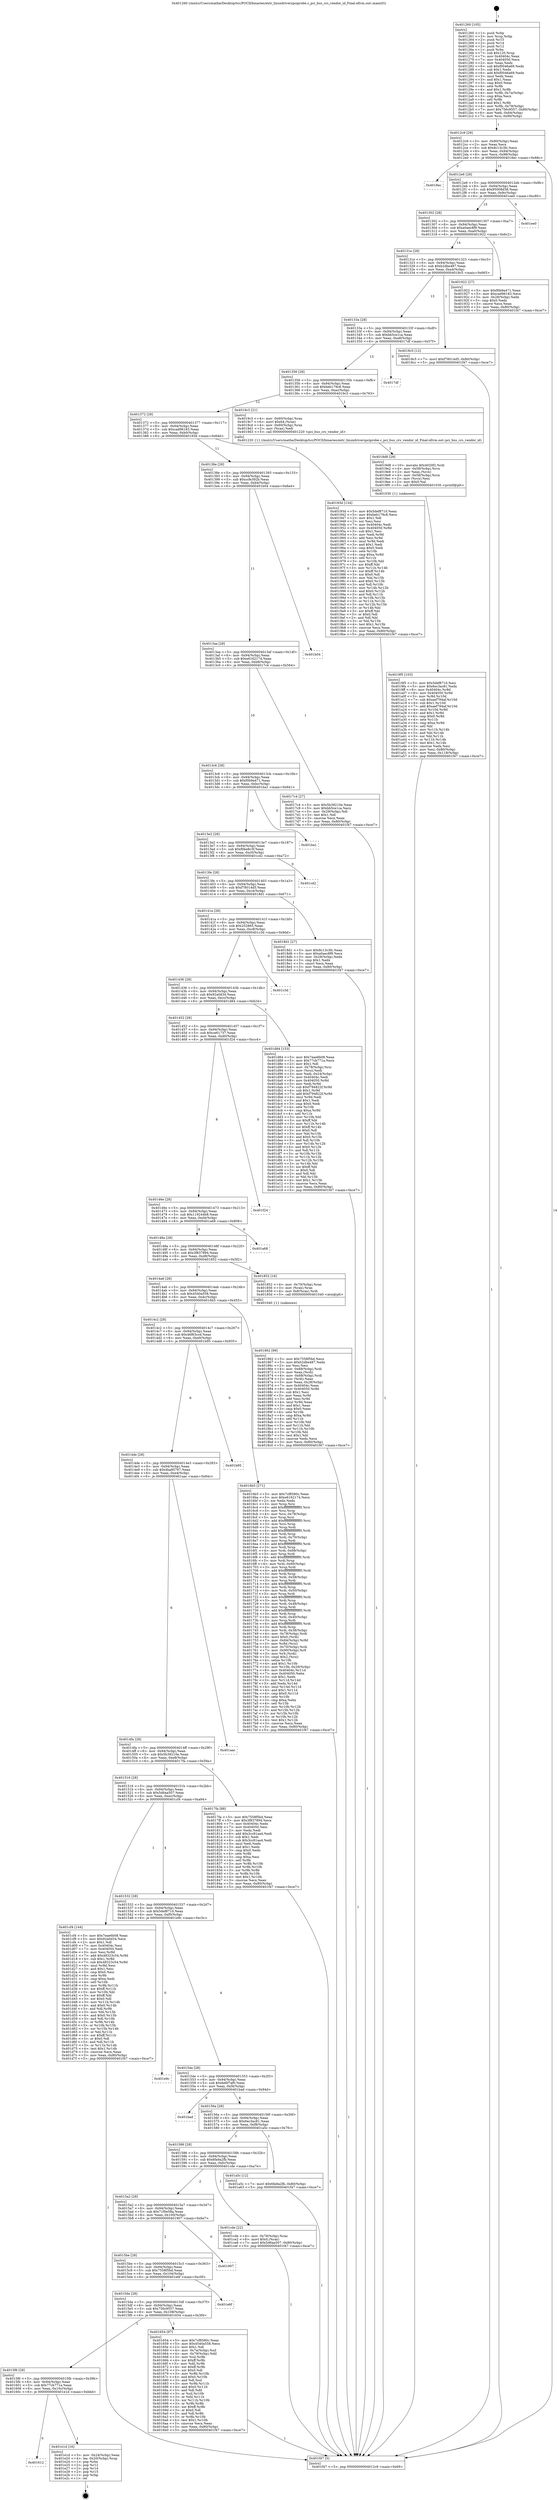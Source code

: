 digraph "0x401260" {
  label = "0x401260 (/mnt/c/Users/mathe/Desktop/tcc/POCII/binaries/extr_linuxdriverspciprobe.c_pci_bus_crs_vendor_id_Final-ollvm.out::main(0))"
  labelloc = "t"
  node[shape=record]

  Entry [label="",width=0.3,height=0.3,shape=circle,fillcolor=black,style=filled]
  "0x4012c9" [label="{
     0x4012c9 [29]\l
     | [instrs]\l
     &nbsp;&nbsp;0x4012c9 \<+3\>: mov -0x80(%rbp),%eax\l
     &nbsp;&nbsp;0x4012cc \<+2\>: mov %eax,%ecx\l
     &nbsp;&nbsp;0x4012ce \<+6\>: sub $0x8c13c3fc,%ecx\l
     &nbsp;&nbsp;0x4012d4 \<+6\>: mov %eax,-0x94(%rbp)\l
     &nbsp;&nbsp;0x4012da \<+6\>: mov %ecx,-0x98(%rbp)\l
     &nbsp;&nbsp;0x4012e0 \<+6\>: je 00000000004018ec \<main+0x68c\>\l
  }"]
  "0x4018ec" [label="{
     0x4018ec\l
  }", style=dashed]
  "0x4012e6" [label="{
     0x4012e6 [28]\l
     | [instrs]\l
     &nbsp;&nbsp;0x4012e6 \<+5\>: jmp 00000000004012eb \<main+0x8b\>\l
     &nbsp;&nbsp;0x4012eb \<+6\>: mov -0x94(%rbp),%eax\l
     &nbsp;&nbsp;0x4012f1 \<+5\>: sub $0x95008d38,%eax\l
     &nbsp;&nbsp;0x4012f6 \<+6\>: mov %eax,-0x9c(%rbp)\l
     &nbsp;&nbsp;0x4012fc \<+6\>: je 0000000000401ee0 \<main+0xc80\>\l
  }"]
  Exit [label="",width=0.3,height=0.3,shape=circle,fillcolor=black,style=filled,peripheries=2]
  "0x401ee0" [label="{
     0x401ee0\l
  }", style=dashed]
  "0x401302" [label="{
     0x401302 [28]\l
     | [instrs]\l
     &nbsp;&nbsp;0x401302 \<+5\>: jmp 0000000000401307 \<main+0xa7\>\l
     &nbsp;&nbsp;0x401307 \<+6\>: mov -0x94(%rbp),%eax\l
     &nbsp;&nbsp;0x40130d \<+5\>: sub $0xa0aec8f9,%eax\l
     &nbsp;&nbsp;0x401312 \<+6\>: mov %eax,-0xa0(%rbp)\l
     &nbsp;&nbsp;0x401318 \<+6\>: je 0000000000401922 \<main+0x6c2\>\l
  }"]
  "0x401612" [label="{
     0x401612\l
  }", style=dashed]
  "0x401922" [label="{
     0x401922 [27]\l
     | [instrs]\l
     &nbsp;&nbsp;0x401922 \<+5\>: mov $0xf0b9a471,%eax\l
     &nbsp;&nbsp;0x401927 \<+5\>: mov $0xcad96183,%ecx\l
     &nbsp;&nbsp;0x40192c \<+3\>: mov -0x28(%rbp),%edx\l
     &nbsp;&nbsp;0x40192f \<+3\>: cmp $0x0,%edx\l
     &nbsp;&nbsp;0x401932 \<+3\>: cmove %ecx,%eax\l
     &nbsp;&nbsp;0x401935 \<+3\>: mov %eax,-0x80(%rbp)\l
     &nbsp;&nbsp;0x401938 \<+5\>: jmp 0000000000401f47 \<main+0xce7\>\l
  }"]
  "0x40131e" [label="{
     0x40131e [28]\l
     | [instrs]\l
     &nbsp;&nbsp;0x40131e \<+5\>: jmp 0000000000401323 \<main+0xc3\>\l
     &nbsp;&nbsp;0x401323 \<+6\>: mov -0x94(%rbp),%eax\l
     &nbsp;&nbsp;0x401329 \<+5\>: sub $0xb2dbe487,%eax\l
     &nbsp;&nbsp;0x40132e \<+6\>: mov %eax,-0xa4(%rbp)\l
     &nbsp;&nbsp;0x401334 \<+6\>: je 00000000004018c5 \<main+0x665\>\l
  }"]
  "0x401e1d" [label="{
     0x401e1d [16]\l
     | [instrs]\l
     &nbsp;&nbsp;0x401e1d \<+3\>: mov -0x24(%rbp),%eax\l
     &nbsp;&nbsp;0x401e20 \<+4\>: lea -0x20(%rbp),%rsp\l
     &nbsp;&nbsp;0x401e24 \<+1\>: pop %rbx\l
     &nbsp;&nbsp;0x401e25 \<+2\>: pop %r12\l
     &nbsp;&nbsp;0x401e27 \<+2\>: pop %r14\l
     &nbsp;&nbsp;0x401e29 \<+2\>: pop %r15\l
     &nbsp;&nbsp;0x401e2b \<+1\>: pop %rbp\l
     &nbsp;&nbsp;0x401e2c \<+1\>: ret\l
  }"]
  "0x4018c5" [label="{
     0x4018c5 [12]\l
     | [instrs]\l
     &nbsp;&nbsp;0x4018c5 \<+7\>: movl $0xf78014d5,-0x80(%rbp)\l
     &nbsp;&nbsp;0x4018cc \<+5\>: jmp 0000000000401f47 \<main+0xce7\>\l
  }"]
  "0x40133a" [label="{
     0x40133a [28]\l
     | [instrs]\l
     &nbsp;&nbsp;0x40133a \<+5\>: jmp 000000000040133f \<main+0xdf\>\l
     &nbsp;&nbsp;0x40133f \<+6\>: mov -0x94(%rbp),%eax\l
     &nbsp;&nbsp;0x401345 \<+5\>: sub $0xbb5ce1ca,%eax\l
     &nbsp;&nbsp;0x40134a \<+6\>: mov %eax,-0xa8(%rbp)\l
     &nbsp;&nbsp;0x401350 \<+6\>: je 00000000004017df \<main+0x57f\>\l
  }"]
  "0x4019f5" [label="{
     0x4019f5 [103]\l
     | [instrs]\l
     &nbsp;&nbsp;0x4019f5 \<+5\>: mov $0x5def8710,%esi\l
     &nbsp;&nbsp;0x4019fa \<+5\>: mov $0x6ec3ac81,%edx\l
     &nbsp;&nbsp;0x4019ff \<+8\>: mov 0x40404c,%r8d\l
     &nbsp;&nbsp;0x401a07 \<+8\>: mov 0x404050,%r9d\l
     &nbsp;&nbsp;0x401a0f \<+3\>: mov %r8d,%r10d\l
     &nbsp;&nbsp;0x401a12 \<+7\>: sub $0xaef794af,%r10d\l
     &nbsp;&nbsp;0x401a19 \<+4\>: sub $0x1,%r10d\l
     &nbsp;&nbsp;0x401a1d \<+7\>: add $0xaef794af,%r10d\l
     &nbsp;&nbsp;0x401a24 \<+4\>: imul %r10d,%r8d\l
     &nbsp;&nbsp;0x401a28 \<+4\>: and $0x1,%r8d\l
     &nbsp;&nbsp;0x401a2c \<+4\>: cmp $0x0,%r8d\l
     &nbsp;&nbsp;0x401a30 \<+4\>: sete %r11b\l
     &nbsp;&nbsp;0x401a34 \<+4\>: cmp $0xa,%r9d\l
     &nbsp;&nbsp;0x401a38 \<+3\>: setl %bl\l
     &nbsp;&nbsp;0x401a3b \<+3\>: mov %r11b,%r14b\l
     &nbsp;&nbsp;0x401a3e \<+3\>: and %bl,%r14b\l
     &nbsp;&nbsp;0x401a41 \<+3\>: xor %bl,%r11b\l
     &nbsp;&nbsp;0x401a44 \<+3\>: or %r11b,%r14b\l
     &nbsp;&nbsp;0x401a47 \<+4\>: test $0x1,%r14b\l
     &nbsp;&nbsp;0x401a4b \<+3\>: cmovne %edx,%esi\l
     &nbsp;&nbsp;0x401a4e \<+3\>: mov %esi,-0x80(%rbp)\l
     &nbsp;&nbsp;0x401a51 \<+6\>: mov %eax,-0x118(%rbp)\l
     &nbsp;&nbsp;0x401a57 \<+5\>: jmp 0000000000401f47 \<main+0xce7\>\l
  }"]
  "0x4017df" [label="{
     0x4017df\l
  }", style=dashed]
  "0x401356" [label="{
     0x401356 [28]\l
     | [instrs]\l
     &nbsp;&nbsp;0x401356 \<+5\>: jmp 000000000040135b \<main+0xfb\>\l
     &nbsp;&nbsp;0x40135b \<+6\>: mov -0x94(%rbp),%eax\l
     &nbsp;&nbsp;0x401361 \<+5\>: sub $0xbeb179c8,%eax\l
     &nbsp;&nbsp;0x401366 \<+6\>: mov %eax,-0xac(%rbp)\l
     &nbsp;&nbsp;0x40136c \<+6\>: je 00000000004019c3 \<main+0x763\>\l
  }"]
  "0x4019d8" [label="{
     0x4019d8 [29]\l
     | [instrs]\l
     &nbsp;&nbsp;0x4019d8 \<+10\>: movabs $0x4020f2,%rdi\l
     &nbsp;&nbsp;0x4019e2 \<+4\>: mov -0x58(%rbp),%rcx\l
     &nbsp;&nbsp;0x4019e6 \<+2\>: mov %eax,(%rcx)\l
     &nbsp;&nbsp;0x4019e8 \<+4\>: mov -0x58(%rbp),%rcx\l
     &nbsp;&nbsp;0x4019ec \<+2\>: mov (%rcx),%esi\l
     &nbsp;&nbsp;0x4019ee \<+2\>: mov $0x0,%al\l
     &nbsp;&nbsp;0x4019f0 \<+5\>: call 0000000000401030 \<printf@plt\>\l
     | [calls]\l
     &nbsp;&nbsp;0x401030 \{1\} (unknown)\l
  }"]
  "0x4019c3" [label="{
     0x4019c3 [21]\l
     | [instrs]\l
     &nbsp;&nbsp;0x4019c3 \<+4\>: mov -0x60(%rbp),%rax\l
     &nbsp;&nbsp;0x4019c7 \<+6\>: movl $0x64,(%rax)\l
     &nbsp;&nbsp;0x4019cd \<+4\>: mov -0x60(%rbp),%rax\l
     &nbsp;&nbsp;0x4019d1 \<+2\>: mov (%rax),%edi\l
     &nbsp;&nbsp;0x4019d3 \<+5\>: call 0000000000401220 \<pci_bus_crs_vendor_id\>\l
     | [calls]\l
     &nbsp;&nbsp;0x401220 \{1\} (/mnt/c/Users/mathe/Desktop/tcc/POCII/binaries/extr_linuxdriverspciprobe.c_pci_bus_crs_vendor_id_Final-ollvm.out::pci_bus_crs_vendor_id)\l
  }"]
  "0x401372" [label="{
     0x401372 [28]\l
     | [instrs]\l
     &nbsp;&nbsp;0x401372 \<+5\>: jmp 0000000000401377 \<main+0x117\>\l
     &nbsp;&nbsp;0x401377 \<+6\>: mov -0x94(%rbp),%eax\l
     &nbsp;&nbsp;0x40137d \<+5\>: sub $0xcad96183,%eax\l
     &nbsp;&nbsp;0x401382 \<+6\>: mov %eax,-0xb0(%rbp)\l
     &nbsp;&nbsp;0x401388 \<+6\>: je 000000000040193d \<main+0x6dd\>\l
  }"]
  "0x401862" [label="{
     0x401862 [99]\l
     | [instrs]\l
     &nbsp;&nbsp;0x401862 \<+5\>: mov $0x7558f5bd,%ecx\l
     &nbsp;&nbsp;0x401867 \<+5\>: mov $0xb2dbe487,%edx\l
     &nbsp;&nbsp;0x40186c \<+2\>: xor %esi,%esi\l
     &nbsp;&nbsp;0x40186e \<+4\>: mov -0x68(%rbp),%rdi\l
     &nbsp;&nbsp;0x401872 \<+2\>: mov %eax,(%rdi)\l
     &nbsp;&nbsp;0x401874 \<+4\>: mov -0x68(%rbp),%rdi\l
     &nbsp;&nbsp;0x401878 \<+2\>: mov (%rdi),%eax\l
     &nbsp;&nbsp;0x40187a \<+3\>: mov %eax,-0x28(%rbp)\l
     &nbsp;&nbsp;0x40187d \<+7\>: mov 0x40404c,%eax\l
     &nbsp;&nbsp;0x401884 \<+8\>: mov 0x404050,%r8d\l
     &nbsp;&nbsp;0x40188c \<+3\>: sub $0x1,%esi\l
     &nbsp;&nbsp;0x40188f \<+3\>: mov %eax,%r9d\l
     &nbsp;&nbsp;0x401892 \<+3\>: add %esi,%r9d\l
     &nbsp;&nbsp;0x401895 \<+4\>: imul %r9d,%eax\l
     &nbsp;&nbsp;0x401899 \<+3\>: and $0x1,%eax\l
     &nbsp;&nbsp;0x40189c \<+3\>: cmp $0x0,%eax\l
     &nbsp;&nbsp;0x40189f \<+4\>: sete %r10b\l
     &nbsp;&nbsp;0x4018a3 \<+4\>: cmp $0xa,%r8d\l
     &nbsp;&nbsp;0x4018a7 \<+4\>: setl %r11b\l
     &nbsp;&nbsp;0x4018ab \<+3\>: mov %r10b,%bl\l
     &nbsp;&nbsp;0x4018ae \<+3\>: and %r11b,%bl\l
     &nbsp;&nbsp;0x4018b1 \<+3\>: xor %r11b,%r10b\l
     &nbsp;&nbsp;0x4018b4 \<+3\>: or %r10b,%bl\l
     &nbsp;&nbsp;0x4018b7 \<+3\>: test $0x1,%bl\l
     &nbsp;&nbsp;0x4018ba \<+3\>: cmovne %edx,%ecx\l
     &nbsp;&nbsp;0x4018bd \<+3\>: mov %ecx,-0x80(%rbp)\l
     &nbsp;&nbsp;0x4018c0 \<+5\>: jmp 0000000000401f47 \<main+0xce7\>\l
  }"]
  "0x40193d" [label="{
     0x40193d [134]\l
     | [instrs]\l
     &nbsp;&nbsp;0x40193d \<+5\>: mov $0x5def8710,%eax\l
     &nbsp;&nbsp;0x401942 \<+5\>: mov $0xbeb179c8,%ecx\l
     &nbsp;&nbsp;0x401947 \<+2\>: mov $0x1,%dl\l
     &nbsp;&nbsp;0x401949 \<+2\>: xor %esi,%esi\l
     &nbsp;&nbsp;0x40194b \<+7\>: mov 0x40404c,%edi\l
     &nbsp;&nbsp;0x401952 \<+8\>: mov 0x404050,%r8d\l
     &nbsp;&nbsp;0x40195a \<+3\>: sub $0x1,%esi\l
     &nbsp;&nbsp;0x40195d \<+3\>: mov %edi,%r9d\l
     &nbsp;&nbsp;0x401960 \<+3\>: add %esi,%r9d\l
     &nbsp;&nbsp;0x401963 \<+4\>: imul %r9d,%edi\l
     &nbsp;&nbsp;0x401967 \<+3\>: and $0x1,%edi\l
     &nbsp;&nbsp;0x40196a \<+3\>: cmp $0x0,%edi\l
     &nbsp;&nbsp;0x40196d \<+4\>: sete %r10b\l
     &nbsp;&nbsp;0x401971 \<+4\>: cmp $0xa,%r8d\l
     &nbsp;&nbsp;0x401975 \<+4\>: setl %r11b\l
     &nbsp;&nbsp;0x401979 \<+3\>: mov %r10b,%bl\l
     &nbsp;&nbsp;0x40197c \<+3\>: xor $0xff,%bl\l
     &nbsp;&nbsp;0x40197f \<+3\>: mov %r11b,%r14b\l
     &nbsp;&nbsp;0x401982 \<+4\>: xor $0xff,%r14b\l
     &nbsp;&nbsp;0x401986 \<+3\>: xor $0x0,%dl\l
     &nbsp;&nbsp;0x401989 \<+3\>: mov %bl,%r15b\l
     &nbsp;&nbsp;0x40198c \<+4\>: and $0x0,%r15b\l
     &nbsp;&nbsp;0x401990 \<+3\>: and %dl,%r10b\l
     &nbsp;&nbsp;0x401993 \<+3\>: mov %r14b,%r12b\l
     &nbsp;&nbsp;0x401996 \<+4\>: and $0x0,%r12b\l
     &nbsp;&nbsp;0x40199a \<+3\>: and %dl,%r11b\l
     &nbsp;&nbsp;0x40199d \<+3\>: or %r10b,%r15b\l
     &nbsp;&nbsp;0x4019a0 \<+3\>: or %r11b,%r12b\l
     &nbsp;&nbsp;0x4019a3 \<+3\>: xor %r12b,%r15b\l
     &nbsp;&nbsp;0x4019a6 \<+3\>: or %r14b,%bl\l
     &nbsp;&nbsp;0x4019a9 \<+3\>: xor $0xff,%bl\l
     &nbsp;&nbsp;0x4019ac \<+3\>: or $0x0,%dl\l
     &nbsp;&nbsp;0x4019af \<+2\>: and %dl,%bl\l
     &nbsp;&nbsp;0x4019b1 \<+3\>: or %bl,%r15b\l
     &nbsp;&nbsp;0x4019b4 \<+4\>: test $0x1,%r15b\l
     &nbsp;&nbsp;0x4019b8 \<+3\>: cmovne %ecx,%eax\l
     &nbsp;&nbsp;0x4019bb \<+3\>: mov %eax,-0x80(%rbp)\l
     &nbsp;&nbsp;0x4019be \<+5\>: jmp 0000000000401f47 \<main+0xce7\>\l
  }"]
  "0x40138e" [label="{
     0x40138e [28]\l
     | [instrs]\l
     &nbsp;&nbsp;0x40138e \<+5\>: jmp 0000000000401393 \<main+0x133\>\l
     &nbsp;&nbsp;0x401393 \<+6\>: mov -0x94(%rbp),%eax\l
     &nbsp;&nbsp;0x401399 \<+5\>: sub $0xccfe392b,%eax\l
     &nbsp;&nbsp;0x40139e \<+6\>: mov %eax,-0xb4(%rbp)\l
     &nbsp;&nbsp;0x4013a4 \<+6\>: je 0000000000401b04 \<main+0x8a4\>\l
  }"]
  "0x401260" [label="{
     0x401260 [105]\l
     | [instrs]\l
     &nbsp;&nbsp;0x401260 \<+1\>: push %rbp\l
     &nbsp;&nbsp;0x401261 \<+3\>: mov %rsp,%rbp\l
     &nbsp;&nbsp;0x401264 \<+2\>: push %r15\l
     &nbsp;&nbsp;0x401266 \<+2\>: push %r14\l
     &nbsp;&nbsp;0x401268 \<+2\>: push %r12\l
     &nbsp;&nbsp;0x40126a \<+1\>: push %rbx\l
     &nbsp;&nbsp;0x40126b \<+7\>: sub $0x120,%rsp\l
     &nbsp;&nbsp;0x401272 \<+7\>: mov 0x40404c,%eax\l
     &nbsp;&nbsp;0x401279 \<+7\>: mov 0x404050,%ecx\l
     &nbsp;&nbsp;0x401280 \<+2\>: mov %eax,%edx\l
     &nbsp;&nbsp;0x401282 \<+6\>: sub $0xf0046a69,%edx\l
     &nbsp;&nbsp;0x401288 \<+3\>: sub $0x1,%edx\l
     &nbsp;&nbsp;0x40128b \<+6\>: add $0xf0046a69,%edx\l
     &nbsp;&nbsp;0x401291 \<+3\>: imul %edx,%eax\l
     &nbsp;&nbsp;0x401294 \<+3\>: and $0x1,%eax\l
     &nbsp;&nbsp;0x401297 \<+3\>: cmp $0x0,%eax\l
     &nbsp;&nbsp;0x40129a \<+4\>: sete %r8b\l
     &nbsp;&nbsp;0x40129e \<+4\>: and $0x1,%r8b\l
     &nbsp;&nbsp;0x4012a2 \<+4\>: mov %r8b,-0x7a(%rbp)\l
     &nbsp;&nbsp;0x4012a6 \<+3\>: cmp $0xa,%ecx\l
     &nbsp;&nbsp;0x4012a9 \<+4\>: setl %r8b\l
     &nbsp;&nbsp;0x4012ad \<+4\>: and $0x1,%r8b\l
     &nbsp;&nbsp;0x4012b1 \<+4\>: mov %r8b,-0x79(%rbp)\l
     &nbsp;&nbsp;0x4012b5 \<+7\>: movl $0x756c9557,-0x80(%rbp)\l
     &nbsp;&nbsp;0x4012bc \<+6\>: mov %edi,-0x84(%rbp)\l
     &nbsp;&nbsp;0x4012c2 \<+7\>: mov %rsi,-0x90(%rbp)\l
  }"]
  "0x401b04" [label="{
     0x401b04\l
  }", style=dashed]
  "0x4013aa" [label="{
     0x4013aa [28]\l
     | [instrs]\l
     &nbsp;&nbsp;0x4013aa \<+5\>: jmp 00000000004013af \<main+0x14f\>\l
     &nbsp;&nbsp;0x4013af \<+6\>: mov -0x94(%rbp),%eax\l
     &nbsp;&nbsp;0x4013b5 \<+5\>: sub $0xe6162174,%eax\l
     &nbsp;&nbsp;0x4013ba \<+6\>: mov %eax,-0xb8(%rbp)\l
     &nbsp;&nbsp;0x4013c0 \<+6\>: je 00000000004017c4 \<main+0x564\>\l
  }"]
  "0x401f47" [label="{
     0x401f47 [5]\l
     | [instrs]\l
     &nbsp;&nbsp;0x401f47 \<+5\>: jmp 00000000004012c9 \<main+0x69\>\l
  }"]
  "0x4017c4" [label="{
     0x4017c4 [27]\l
     | [instrs]\l
     &nbsp;&nbsp;0x4017c4 \<+5\>: mov $0x5b39210e,%eax\l
     &nbsp;&nbsp;0x4017c9 \<+5\>: mov $0xbb5ce1ca,%ecx\l
     &nbsp;&nbsp;0x4017ce \<+3\>: mov -0x29(%rbp),%dl\l
     &nbsp;&nbsp;0x4017d1 \<+3\>: test $0x1,%dl\l
     &nbsp;&nbsp;0x4017d4 \<+3\>: cmovne %ecx,%eax\l
     &nbsp;&nbsp;0x4017d7 \<+3\>: mov %eax,-0x80(%rbp)\l
     &nbsp;&nbsp;0x4017da \<+5\>: jmp 0000000000401f47 \<main+0xce7\>\l
  }"]
  "0x4013c6" [label="{
     0x4013c6 [28]\l
     | [instrs]\l
     &nbsp;&nbsp;0x4013c6 \<+5\>: jmp 00000000004013cb \<main+0x16b\>\l
     &nbsp;&nbsp;0x4013cb \<+6\>: mov -0x94(%rbp),%eax\l
     &nbsp;&nbsp;0x4013d1 \<+5\>: sub $0xf0b9a471,%eax\l
     &nbsp;&nbsp;0x4013d6 \<+6\>: mov %eax,-0xbc(%rbp)\l
     &nbsp;&nbsp;0x4013dc \<+6\>: je 0000000000401ba1 \<main+0x941\>\l
  }"]
  "0x4015f6" [label="{
     0x4015f6 [28]\l
     | [instrs]\l
     &nbsp;&nbsp;0x4015f6 \<+5\>: jmp 00000000004015fb \<main+0x39b\>\l
     &nbsp;&nbsp;0x4015fb \<+6\>: mov -0x94(%rbp),%eax\l
     &nbsp;&nbsp;0x401601 \<+5\>: sub $0x77cb771a,%eax\l
     &nbsp;&nbsp;0x401606 \<+6\>: mov %eax,-0x10c(%rbp)\l
     &nbsp;&nbsp;0x40160c \<+6\>: je 0000000000401e1d \<main+0xbbd\>\l
  }"]
  "0x401ba1" [label="{
     0x401ba1\l
  }", style=dashed]
  "0x4013e2" [label="{
     0x4013e2 [28]\l
     | [instrs]\l
     &nbsp;&nbsp;0x4013e2 \<+5\>: jmp 00000000004013e7 \<main+0x187\>\l
     &nbsp;&nbsp;0x4013e7 \<+6\>: mov -0x94(%rbp),%eax\l
     &nbsp;&nbsp;0x4013ed \<+5\>: sub $0xf0be8c3f,%eax\l
     &nbsp;&nbsp;0x4013f2 \<+6\>: mov %eax,-0xc0(%rbp)\l
     &nbsp;&nbsp;0x4013f8 \<+6\>: je 0000000000401cd2 \<main+0xa72\>\l
  }"]
  "0x401654" [label="{
     0x401654 [97]\l
     | [instrs]\l
     &nbsp;&nbsp;0x401654 \<+5\>: mov $0x7cf8580c,%eax\l
     &nbsp;&nbsp;0x401659 \<+5\>: mov $0x4540a558,%ecx\l
     &nbsp;&nbsp;0x40165e \<+2\>: mov $0x1,%dl\l
     &nbsp;&nbsp;0x401660 \<+4\>: mov -0x7a(%rbp),%sil\l
     &nbsp;&nbsp;0x401664 \<+4\>: mov -0x79(%rbp),%dil\l
     &nbsp;&nbsp;0x401668 \<+3\>: mov %sil,%r8b\l
     &nbsp;&nbsp;0x40166b \<+4\>: xor $0xff,%r8b\l
     &nbsp;&nbsp;0x40166f \<+3\>: mov %dil,%r9b\l
     &nbsp;&nbsp;0x401672 \<+4\>: xor $0xff,%r9b\l
     &nbsp;&nbsp;0x401676 \<+3\>: xor $0x0,%dl\l
     &nbsp;&nbsp;0x401679 \<+3\>: mov %r8b,%r10b\l
     &nbsp;&nbsp;0x40167c \<+4\>: and $0x0,%r10b\l
     &nbsp;&nbsp;0x401680 \<+3\>: and %dl,%sil\l
     &nbsp;&nbsp;0x401683 \<+3\>: mov %r9b,%r11b\l
     &nbsp;&nbsp;0x401686 \<+4\>: and $0x0,%r11b\l
     &nbsp;&nbsp;0x40168a \<+3\>: and %dl,%dil\l
     &nbsp;&nbsp;0x40168d \<+3\>: or %sil,%r10b\l
     &nbsp;&nbsp;0x401690 \<+3\>: or %dil,%r11b\l
     &nbsp;&nbsp;0x401693 \<+3\>: xor %r11b,%r10b\l
     &nbsp;&nbsp;0x401696 \<+3\>: or %r9b,%r8b\l
     &nbsp;&nbsp;0x401699 \<+4\>: xor $0xff,%r8b\l
     &nbsp;&nbsp;0x40169d \<+3\>: or $0x0,%dl\l
     &nbsp;&nbsp;0x4016a0 \<+3\>: and %dl,%r8b\l
     &nbsp;&nbsp;0x4016a3 \<+3\>: or %r8b,%r10b\l
     &nbsp;&nbsp;0x4016a6 \<+4\>: test $0x1,%r10b\l
     &nbsp;&nbsp;0x4016aa \<+3\>: cmovne %ecx,%eax\l
     &nbsp;&nbsp;0x4016ad \<+3\>: mov %eax,-0x80(%rbp)\l
     &nbsp;&nbsp;0x4016b0 \<+5\>: jmp 0000000000401f47 \<main+0xce7\>\l
  }"]
  "0x401cd2" [label="{
     0x401cd2\l
  }", style=dashed]
  "0x4013fe" [label="{
     0x4013fe [28]\l
     | [instrs]\l
     &nbsp;&nbsp;0x4013fe \<+5\>: jmp 0000000000401403 \<main+0x1a3\>\l
     &nbsp;&nbsp;0x401403 \<+6\>: mov -0x94(%rbp),%eax\l
     &nbsp;&nbsp;0x401409 \<+5\>: sub $0xf78014d5,%eax\l
     &nbsp;&nbsp;0x40140e \<+6\>: mov %eax,-0xc4(%rbp)\l
     &nbsp;&nbsp;0x401414 \<+6\>: je 00000000004018d1 \<main+0x671\>\l
  }"]
  "0x4015da" [label="{
     0x4015da [28]\l
     | [instrs]\l
     &nbsp;&nbsp;0x4015da \<+5\>: jmp 00000000004015df \<main+0x37f\>\l
     &nbsp;&nbsp;0x4015df \<+6\>: mov -0x94(%rbp),%eax\l
     &nbsp;&nbsp;0x4015e5 \<+5\>: sub $0x756c9557,%eax\l
     &nbsp;&nbsp;0x4015ea \<+6\>: mov %eax,-0x108(%rbp)\l
     &nbsp;&nbsp;0x4015f0 \<+6\>: je 0000000000401654 \<main+0x3f4\>\l
  }"]
  "0x4018d1" [label="{
     0x4018d1 [27]\l
     | [instrs]\l
     &nbsp;&nbsp;0x4018d1 \<+5\>: mov $0x8c13c3fc,%eax\l
     &nbsp;&nbsp;0x4018d6 \<+5\>: mov $0xa0aec8f9,%ecx\l
     &nbsp;&nbsp;0x4018db \<+3\>: mov -0x28(%rbp),%edx\l
     &nbsp;&nbsp;0x4018de \<+3\>: cmp $0x1,%edx\l
     &nbsp;&nbsp;0x4018e1 \<+3\>: cmovl %ecx,%eax\l
     &nbsp;&nbsp;0x4018e4 \<+3\>: mov %eax,-0x80(%rbp)\l
     &nbsp;&nbsp;0x4018e7 \<+5\>: jmp 0000000000401f47 \<main+0xce7\>\l
  }"]
  "0x40141a" [label="{
     0x40141a [28]\l
     | [instrs]\l
     &nbsp;&nbsp;0x40141a \<+5\>: jmp 000000000040141f \<main+0x1bf\>\l
     &nbsp;&nbsp;0x40141f \<+6\>: mov -0x94(%rbp),%eax\l
     &nbsp;&nbsp;0x401425 \<+5\>: sub $0x252865,%eax\l
     &nbsp;&nbsp;0x40142a \<+6\>: mov %eax,-0xc8(%rbp)\l
     &nbsp;&nbsp;0x401430 \<+6\>: je 0000000000401c3d \<main+0x9dd\>\l
  }"]
  "0x401e6f" [label="{
     0x401e6f\l
  }", style=dashed]
  "0x401c3d" [label="{
     0x401c3d\l
  }", style=dashed]
  "0x401436" [label="{
     0x401436 [28]\l
     | [instrs]\l
     &nbsp;&nbsp;0x401436 \<+5\>: jmp 000000000040143b \<main+0x1db\>\l
     &nbsp;&nbsp;0x40143b \<+6\>: mov -0x94(%rbp),%eax\l
     &nbsp;&nbsp;0x401441 \<+5\>: sub $0x92a0d34,%eax\l
     &nbsp;&nbsp;0x401446 \<+6\>: mov %eax,-0xcc(%rbp)\l
     &nbsp;&nbsp;0x40144c \<+6\>: je 0000000000401d84 \<main+0xb24\>\l
  }"]
  "0x4015be" [label="{
     0x4015be [28]\l
     | [instrs]\l
     &nbsp;&nbsp;0x4015be \<+5\>: jmp 00000000004015c3 \<main+0x363\>\l
     &nbsp;&nbsp;0x4015c3 \<+6\>: mov -0x94(%rbp),%eax\l
     &nbsp;&nbsp;0x4015c9 \<+5\>: sub $0x7558f5bd,%eax\l
     &nbsp;&nbsp;0x4015ce \<+6\>: mov %eax,-0x104(%rbp)\l
     &nbsp;&nbsp;0x4015d4 \<+6\>: je 0000000000401e6f \<main+0xc0f\>\l
  }"]
  "0x401d84" [label="{
     0x401d84 [153]\l
     | [instrs]\l
     &nbsp;&nbsp;0x401d84 \<+5\>: mov $0x7eae6b08,%eax\l
     &nbsp;&nbsp;0x401d89 \<+5\>: mov $0x77cb771a,%ecx\l
     &nbsp;&nbsp;0x401d8e \<+2\>: mov $0x1,%dl\l
     &nbsp;&nbsp;0x401d90 \<+4\>: mov -0x78(%rbp),%rsi\l
     &nbsp;&nbsp;0x401d94 \<+2\>: mov (%rsi),%edi\l
     &nbsp;&nbsp;0x401d96 \<+3\>: mov %edi,-0x24(%rbp)\l
     &nbsp;&nbsp;0x401d99 \<+7\>: mov 0x40404c,%edi\l
     &nbsp;&nbsp;0x401da0 \<+8\>: mov 0x404050,%r8d\l
     &nbsp;&nbsp;0x401da8 \<+3\>: mov %edi,%r9d\l
     &nbsp;&nbsp;0x401dab \<+7\>: sub $0xf794822f,%r9d\l
     &nbsp;&nbsp;0x401db2 \<+4\>: sub $0x1,%r9d\l
     &nbsp;&nbsp;0x401db6 \<+7\>: add $0xf794822f,%r9d\l
     &nbsp;&nbsp;0x401dbd \<+4\>: imul %r9d,%edi\l
     &nbsp;&nbsp;0x401dc1 \<+3\>: and $0x1,%edi\l
     &nbsp;&nbsp;0x401dc4 \<+3\>: cmp $0x0,%edi\l
     &nbsp;&nbsp;0x401dc7 \<+4\>: sete %r10b\l
     &nbsp;&nbsp;0x401dcb \<+4\>: cmp $0xa,%r8d\l
     &nbsp;&nbsp;0x401dcf \<+4\>: setl %r11b\l
     &nbsp;&nbsp;0x401dd3 \<+3\>: mov %r10b,%bl\l
     &nbsp;&nbsp;0x401dd6 \<+3\>: xor $0xff,%bl\l
     &nbsp;&nbsp;0x401dd9 \<+3\>: mov %r11b,%r14b\l
     &nbsp;&nbsp;0x401ddc \<+4\>: xor $0xff,%r14b\l
     &nbsp;&nbsp;0x401de0 \<+3\>: xor $0x0,%dl\l
     &nbsp;&nbsp;0x401de3 \<+3\>: mov %bl,%r15b\l
     &nbsp;&nbsp;0x401de6 \<+4\>: and $0x0,%r15b\l
     &nbsp;&nbsp;0x401dea \<+3\>: and %dl,%r10b\l
     &nbsp;&nbsp;0x401ded \<+3\>: mov %r14b,%r12b\l
     &nbsp;&nbsp;0x401df0 \<+4\>: and $0x0,%r12b\l
     &nbsp;&nbsp;0x401df4 \<+3\>: and %dl,%r11b\l
     &nbsp;&nbsp;0x401df7 \<+3\>: or %r10b,%r15b\l
     &nbsp;&nbsp;0x401dfa \<+3\>: or %r11b,%r12b\l
     &nbsp;&nbsp;0x401dfd \<+3\>: xor %r12b,%r15b\l
     &nbsp;&nbsp;0x401e00 \<+3\>: or %r14b,%bl\l
     &nbsp;&nbsp;0x401e03 \<+3\>: xor $0xff,%bl\l
     &nbsp;&nbsp;0x401e06 \<+3\>: or $0x0,%dl\l
     &nbsp;&nbsp;0x401e09 \<+2\>: and %dl,%bl\l
     &nbsp;&nbsp;0x401e0b \<+3\>: or %bl,%r15b\l
     &nbsp;&nbsp;0x401e0e \<+4\>: test $0x1,%r15b\l
     &nbsp;&nbsp;0x401e12 \<+3\>: cmovne %ecx,%eax\l
     &nbsp;&nbsp;0x401e15 \<+3\>: mov %eax,-0x80(%rbp)\l
     &nbsp;&nbsp;0x401e18 \<+5\>: jmp 0000000000401f47 \<main+0xce7\>\l
  }"]
  "0x401452" [label="{
     0x401452 [28]\l
     | [instrs]\l
     &nbsp;&nbsp;0x401452 \<+5\>: jmp 0000000000401457 \<main+0x1f7\>\l
     &nbsp;&nbsp;0x401457 \<+6\>: mov -0x94(%rbp),%eax\l
     &nbsp;&nbsp;0x40145d \<+5\>: sub $0xce61737,%eax\l
     &nbsp;&nbsp;0x401462 \<+6\>: mov %eax,-0xd0(%rbp)\l
     &nbsp;&nbsp;0x401468 \<+6\>: je 0000000000401f24 \<main+0xcc4\>\l
  }"]
  "0x401907" [label="{
     0x401907\l
  }", style=dashed]
  "0x401f24" [label="{
     0x401f24\l
  }", style=dashed]
  "0x40146e" [label="{
     0x40146e [28]\l
     | [instrs]\l
     &nbsp;&nbsp;0x40146e \<+5\>: jmp 0000000000401473 \<main+0x213\>\l
     &nbsp;&nbsp;0x401473 \<+6\>: mov -0x94(%rbp),%eax\l
     &nbsp;&nbsp;0x401479 \<+5\>: sub $0x119244b8,%eax\l
     &nbsp;&nbsp;0x40147e \<+6\>: mov %eax,-0xd4(%rbp)\l
     &nbsp;&nbsp;0x401484 \<+6\>: je 0000000000401a68 \<main+0x808\>\l
  }"]
  "0x4015a2" [label="{
     0x4015a2 [28]\l
     | [instrs]\l
     &nbsp;&nbsp;0x4015a2 \<+5\>: jmp 00000000004015a7 \<main+0x347\>\l
     &nbsp;&nbsp;0x4015a7 \<+6\>: mov -0x94(%rbp),%eax\l
     &nbsp;&nbsp;0x4015ad \<+5\>: sub $0x71f0e58a,%eax\l
     &nbsp;&nbsp;0x4015b2 \<+6\>: mov %eax,-0x100(%rbp)\l
     &nbsp;&nbsp;0x4015b8 \<+6\>: je 0000000000401907 \<main+0x6a7\>\l
  }"]
  "0x401a68" [label="{
     0x401a68\l
  }", style=dashed]
  "0x40148a" [label="{
     0x40148a [28]\l
     | [instrs]\l
     &nbsp;&nbsp;0x40148a \<+5\>: jmp 000000000040148f \<main+0x22f\>\l
     &nbsp;&nbsp;0x40148f \<+6\>: mov -0x94(%rbp),%eax\l
     &nbsp;&nbsp;0x401495 \<+5\>: sub $0x3f837894,%eax\l
     &nbsp;&nbsp;0x40149a \<+6\>: mov %eax,-0xd8(%rbp)\l
     &nbsp;&nbsp;0x4014a0 \<+6\>: je 0000000000401852 \<main+0x5f2\>\l
  }"]
  "0x401cde" [label="{
     0x401cde [22]\l
     | [instrs]\l
     &nbsp;&nbsp;0x401cde \<+4\>: mov -0x78(%rbp),%rax\l
     &nbsp;&nbsp;0x401ce2 \<+6\>: movl $0x0,(%rax)\l
     &nbsp;&nbsp;0x401ce8 \<+7\>: movl $0x5d6aa507,-0x80(%rbp)\l
     &nbsp;&nbsp;0x401cef \<+5\>: jmp 0000000000401f47 \<main+0xce7\>\l
  }"]
  "0x401852" [label="{
     0x401852 [16]\l
     | [instrs]\l
     &nbsp;&nbsp;0x401852 \<+4\>: mov -0x70(%rbp),%rax\l
     &nbsp;&nbsp;0x401856 \<+3\>: mov (%rax),%rax\l
     &nbsp;&nbsp;0x401859 \<+4\>: mov 0x8(%rax),%rdi\l
     &nbsp;&nbsp;0x40185d \<+5\>: call 0000000000401040 \<atoi@plt\>\l
     | [calls]\l
     &nbsp;&nbsp;0x401040 \{1\} (unknown)\l
  }"]
  "0x4014a6" [label="{
     0x4014a6 [28]\l
     | [instrs]\l
     &nbsp;&nbsp;0x4014a6 \<+5\>: jmp 00000000004014ab \<main+0x24b\>\l
     &nbsp;&nbsp;0x4014ab \<+6\>: mov -0x94(%rbp),%eax\l
     &nbsp;&nbsp;0x4014b1 \<+5\>: sub $0x4540a558,%eax\l
     &nbsp;&nbsp;0x4014b6 \<+6\>: mov %eax,-0xdc(%rbp)\l
     &nbsp;&nbsp;0x4014bc \<+6\>: je 00000000004016b5 \<main+0x455\>\l
  }"]
  "0x401586" [label="{
     0x401586 [28]\l
     | [instrs]\l
     &nbsp;&nbsp;0x401586 \<+5\>: jmp 000000000040158b \<main+0x32b\>\l
     &nbsp;&nbsp;0x40158b \<+6\>: mov -0x94(%rbp),%eax\l
     &nbsp;&nbsp;0x401591 \<+5\>: sub $0x6fa9a2fb,%eax\l
     &nbsp;&nbsp;0x401596 \<+6\>: mov %eax,-0xfc(%rbp)\l
     &nbsp;&nbsp;0x40159c \<+6\>: je 0000000000401cde \<main+0xa7e\>\l
  }"]
  "0x4016b5" [label="{
     0x4016b5 [271]\l
     | [instrs]\l
     &nbsp;&nbsp;0x4016b5 \<+5\>: mov $0x7cf8580c,%eax\l
     &nbsp;&nbsp;0x4016ba \<+5\>: mov $0xe6162174,%ecx\l
     &nbsp;&nbsp;0x4016bf \<+2\>: xor %edx,%edx\l
     &nbsp;&nbsp;0x4016c1 \<+3\>: mov %rsp,%rsi\l
     &nbsp;&nbsp;0x4016c4 \<+4\>: add $0xfffffffffffffff0,%rsi\l
     &nbsp;&nbsp;0x4016c8 \<+3\>: mov %rsi,%rsp\l
     &nbsp;&nbsp;0x4016cb \<+4\>: mov %rsi,-0x78(%rbp)\l
     &nbsp;&nbsp;0x4016cf \<+3\>: mov %rsp,%rsi\l
     &nbsp;&nbsp;0x4016d2 \<+4\>: add $0xfffffffffffffff0,%rsi\l
     &nbsp;&nbsp;0x4016d6 \<+3\>: mov %rsi,%rsp\l
     &nbsp;&nbsp;0x4016d9 \<+3\>: mov %rsp,%rdi\l
     &nbsp;&nbsp;0x4016dc \<+4\>: add $0xfffffffffffffff0,%rdi\l
     &nbsp;&nbsp;0x4016e0 \<+3\>: mov %rdi,%rsp\l
     &nbsp;&nbsp;0x4016e3 \<+4\>: mov %rdi,-0x70(%rbp)\l
     &nbsp;&nbsp;0x4016e7 \<+3\>: mov %rsp,%rdi\l
     &nbsp;&nbsp;0x4016ea \<+4\>: add $0xfffffffffffffff0,%rdi\l
     &nbsp;&nbsp;0x4016ee \<+3\>: mov %rdi,%rsp\l
     &nbsp;&nbsp;0x4016f1 \<+4\>: mov %rdi,-0x68(%rbp)\l
     &nbsp;&nbsp;0x4016f5 \<+3\>: mov %rsp,%rdi\l
     &nbsp;&nbsp;0x4016f8 \<+4\>: add $0xfffffffffffffff0,%rdi\l
     &nbsp;&nbsp;0x4016fc \<+3\>: mov %rdi,%rsp\l
     &nbsp;&nbsp;0x4016ff \<+4\>: mov %rdi,-0x60(%rbp)\l
     &nbsp;&nbsp;0x401703 \<+3\>: mov %rsp,%rdi\l
     &nbsp;&nbsp;0x401706 \<+4\>: add $0xfffffffffffffff0,%rdi\l
     &nbsp;&nbsp;0x40170a \<+3\>: mov %rdi,%rsp\l
     &nbsp;&nbsp;0x40170d \<+4\>: mov %rdi,-0x58(%rbp)\l
     &nbsp;&nbsp;0x401711 \<+3\>: mov %rsp,%rdi\l
     &nbsp;&nbsp;0x401714 \<+4\>: add $0xfffffffffffffff0,%rdi\l
     &nbsp;&nbsp;0x401718 \<+3\>: mov %rdi,%rsp\l
     &nbsp;&nbsp;0x40171b \<+4\>: mov %rdi,-0x50(%rbp)\l
     &nbsp;&nbsp;0x40171f \<+3\>: mov %rsp,%rdi\l
     &nbsp;&nbsp;0x401722 \<+4\>: add $0xfffffffffffffff0,%rdi\l
     &nbsp;&nbsp;0x401726 \<+3\>: mov %rdi,%rsp\l
     &nbsp;&nbsp;0x401729 \<+4\>: mov %rdi,-0x48(%rbp)\l
     &nbsp;&nbsp;0x40172d \<+3\>: mov %rsp,%rdi\l
     &nbsp;&nbsp;0x401730 \<+4\>: add $0xfffffffffffffff0,%rdi\l
     &nbsp;&nbsp;0x401734 \<+3\>: mov %rdi,%rsp\l
     &nbsp;&nbsp;0x401737 \<+4\>: mov %rdi,-0x40(%rbp)\l
     &nbsp;&nbsp;0x40173b \<+3\>: mov %rsp,%rdi\l
     &nbsp;&nbsp;0x40173e \<+4\>: add $0xfffffffffffffff0,%rdi\l
     &nbsp;&nbsp;0x401742 \<+3\>: mov %rdi,%rsp\l
     &nbsp;&nbsp;0x401745 \<+4\>: mov %rdi,-0x38(%rbp)\l
     &nbsp;&nbsp;0x401749 \<+4\>: mov -0x78(%rbp),%rdi\l
     &nbsp;&nbsp;0x40174d \<+6\>: movl $0x0,(%rdi)\l
     &nbsp;&nbsp;0x401753 \<+7\>: mov -0x84(%rbp),%r8d\l
     &nbsp;&nbsp;0x40175a \<+3\>: mov %r8d,(%rsi)\l
     &nbsp;&nbsp;0x40175d \<+4\>: mov -0x70(%rbp),%rdi\l
     &nbsp;&nbsp;0x401761 \<+7\>: mov -0x90(%rbp),%r9\l
     &nbsp;&nbsp;0x401768 \<+3\>: mov %r9,(%rdi)\l
     &nbsp;&nbsp;0x40176b \<+3\>: cmpl $0x2,(%rsi)\l
     &nbsp;&nbsp;0x40176e \<+4\>: setne %r10b\l
     &nbsp;&nbsp;0x401772 \<+4\>: and $0x1,%r10b\l
     &nbsp;&nbsp;0x401776 \<+4\>: mov %r10b,-0x29(%rbp)\l
     &nbsp;&nbsp;0x40177a \<+8\>: mov 0x40404c,%r11d\l
     &nbsp;&nbsp;0x401782 \<+7\>: mov 0x404050,%ebx\l
     &nbsp;&nbsp;0x401789 \<+3\>: sub $0x1,%edx\l
     &nbsp;&nbsp;0x40178c \<+3\>: mov %r11d,%r14d\l
     &nbsp;&nbsp;0x40178f \<+3\>: add %edx,%r14d\l
     &nbsp;&nbsp;0x401792 \<+4\>: imul %r14d,%r11d\l
     &nbsp;&nbsp;0x401796 \<+4\>: and $0x1,%r11d\l
     &nbsp;&nbsp;0x40179a \<+4\>: cmp $0x0,%r11d\l
     &nbsp;&nbsp;0x40179e \<+4\>: sete %r10b\l
     &nbsp;&nbsp;0x4017a2 \<+3\>: cmp $0xa,%ebx\l
     &nbsp;&nbsp;0x4017a5 \<+4\>: setl %r15b\l
     &nbsp;&nbsp;0x4017a9 \<+3\>: mov %r10b,%r12b\l
     &nbsp;&nbsp;0x4017ac \<+3\>: and %r15b,%r12b\l
     &nbsp;&nbsp;0x4017af \<+3\>: xor %r15b,%r10b\l
     &nbsp;&nbsp;0x4017b2 \<+3\>: or %r10b,%r12b\l
     &nbsp;&nbsp;0x4017b5 \<+4\>: test $0x1,%r12b\l
     &nbsp;&nbsp;0x4017b9 \<+3\>: cmovne %ecx,%eax\l
     &nbsp;&nbsp;0x4017bc \<+3\>: mov %eax,-0x80(%rbp)\l
     &nbsp;&nbsp;0x4017bf \<+5\>: jmp 0000000000401f47 \<main+0xce7\>\l
  }"]
  "0x4014c2" [label="{
     0x4014c2 [28]\l
     | [instrs]\l
     &nbsp;&nbsp;0x4014c2 \<+5\>: jmp 00000000004014c7 \<main+0x267\>\l
     &nbsp;&nbsp;0x4014c7 \<+6\>: mov -0x94(%rbp),%eax\l
     &nbsp;&nbsp;0x4014cd \<+5\>: sub $0x46f63ccd,%eax\l
     &nbsp;&nbsp;0x4014d2 \<+6\>: mov %eax,-0xe0(%rbp)\l
     &nbsp;&nbsp;0x4014d8 \<+6\>: je 0000000000401b95 \<main+0x935\>\l
  }"]
  "0x401a5c" [label="{
     0x401a5c [12]\l
     | [instrs]\l
     &nbsp;&nbsp;0x401a5c \<+7\>: movl $0x6fa9a2fb,-0x80(%rbp)\l
     &nbsp;&nbsp;0x401a63 \<+5\>: jmp 0000000000401f47 \<main+0xce7\>\l
  }"]
  "0x401b95" [label="{
     0x401b95\l
  }", style=dashed]
  "0x4014de" [label="{
     0x4014de [28]\l
     | [instrs]\l
     &nbsp;&nbsp;0x4014de \<+5\>: jmp 00000000004014e3 \<main+0x283\>\l
     &nbsp;&nbsp;0x4014e3 \<+6\>: mov -0x94(%rbp),%eax\l
     &nbsp;&nbsp;0x4014e9 \<+5\>: sub $0x4ba85767,%eax\l
     &nbsp;&nbsp;0x4014ee \<+6\>: mov %eax,-0xe4(%rbp)\l
     &nbsp;&nbsp;0x4014f4 \<+6\>: je 0000000000401aac \<main+0x84c\>\l
  }"]
  "0x40156a" [label="{
     0x40156a [28]\l
     | [instrs]\l
     &nbsp;&nbsp;0x40156a \<+5\>: jmp 000000000040156f \<main+0x30f\>\l
     &nbsp;&nbsp;0x40156f \<+6\>: mov -0x94(%rbp),%eax\l
     &nbsp;&nbsp;0x401575 \<+5\>: sub $0x6ec3ac81,%eax\l
     &nbsp;&nbsp;0x40157a \<+6\>: mov %eax,-0xf8(%rbp)\l
     &nbsp;&nbsp;0x401580 \<+6\>: je 0000000000401a5c \<main+0x7fc\>\l
  }"]
  "0x401aac" [label="{
     0x401aac\l
  }", style=dashed]
  "0x4014fa" [label="{
     0x4014fa [28]\l
     | [instrs]\l
     &nbsp;&nbsp;0x4014fa \<+5\>: jmp 00000000004014ff \<main+0x29f\>\l
     &nbsp;&nbsp;0x4014ff \<+6\>: mov -0x94(%rbp),%eax\l
     &nbsp;&nbsp;0x401505 \<+5\>: sub $0x5b39210e,%eax\l
     &nbsp;&nbsp;0x40150a \<+6\>: mov %eax,-0xe8(%rbp)\l
     &nbsp;&nbsp;0x401510 \<+6\>: je 00000000004017fa \<main+0x59a\>\l
  }"]
  "0x401bad" [label="{
     0x401bad\l
  }", style=dashed]
  "0x4017fa" [label="{
     0x4017fa [88]\l
     | [instrs]\l
     &nbsp;&nbsp;0x4017fa \<+5\>: mov $0x7558f5bd,%eax\l
     &nbsp;&nbsp;0x4017ff \<+5\>: mov $0x3f837894,%ecx\l
     &nbsp;&nbsp;0x401804 \<+7\>: mov 0x40404c,%edx\l
     &nbsp;&nbsp;0x40180b \<+7\>: mov 0x404050,%esi\l
     &nbsp;&nbsp;0x401812 \<+2\>: mov %edx,%edi\l
     &nbsp;&nbsp;0x401814 \<+6\>: add $0x3cc81aa4,%edi\l
     &nbsp;&nbsp;0x40181a \<+3\>: sub $0x1,%edi\l
     &nbsp;&nbsp;0x40181d \<+6\>: sub $0x3cc81aa4,%edi\l
     &nbsp;&nbsp;0x401823 \<+3\>: imul %edi,%edx\l
     &nbsp;&nbsp;0x401826 \<+3\>: and $0x1,%edx\l
     &nbsp;&nbsp;0x401829 \<+3\>: cmp $0x0,%edx\l
     &nbsp;&nbsp;0x40182c \<+4\>: sete %r8b\l
     &nbsp;&nbsp;0x401830 \<+3\>: cmp $0xa,%esi\l
     &nbsp;&nbsp;0x401833 \<+4\>: setl %r9b\l
     &nbsp;&nbsp;0x401837 \<+3\>: mov %r8b,%r10b\l
     &nbsp;&nbsp;0x40183a \<+3\>: and %r9b,%r10b\l
     &nbsp;&nbsp;0x40183d \<+3\>: xor %r9b,%r8b\l
     &nbsp;&nbsp;0x401840 \<+3\>: or %r8b,%r10b\l
     &nbsp;&nbsp;0x401843 \<+4\>: test $0x1,%r10b\l
     &nbsp;&nbsp;0x401847 \<+3\>: cmovne %ecx,%eax\l
     &nbsp;&nbsp;0x40184a \<+3\>: mov %eax,-0x80(%rbp)\l
     &nbsp;&nbsp;0x40184d \<+5\>: jmp 0000000000401f47 \<main+0xce7\>\l
  }"]
  "0x401516" [label="{
     0x401516 [28]\l
     | [instrs]\l
     &nbsp;&nbsp;0x401516 \<+5\>: jmp 000000000040151b \<main+0x2bb\>\l
     &nbsp;&nbsp;0x40151b \<+6\>: mov -0x94(%rbp),%eax\l
     &nbsp;&nbsp;0x401521 \<+5\>: sub $0x5d6aa507,%eax\l
     &nbsp;&nbsp;0x401526 \<+6\>: mov %eax,-0xec(%rbp)\l
     &nbsp;&nbsp;0x40152c \<+6\>: je 0000000000401cf4 \<main+0xa94\>\l
  }"]
  "0x40154e" [label="{
     0x40154e [28]\l
     | [instrs]\l
     &nbsp;&nbsp;0x40154e \<+5\>: jmp 0000000000401553 \<main+0x2f3\>\l
     &nbsp;&nbsp;0x401553 \<+6\>: mov -0x94(%rbp),%eax\l
     &nbsp;&nbsp;0x401559 \<+5\>: sub $0x6e6f7af0,%eax\l
     &nbsp;&nbsp;0x40155e \<+6\>: mov %eax,-0xf4(%rbp)\l
     &nbsp;&nbsp;0x401564 \<+6\>: je 0000000000401bad \<main+0x94d\>\l
  }"]
  "0x401cf4" [label="{
     0x401cf4 [144]\l
     | [instrs]\l
     &nbsp;&nbsp;0x401cf4 \<+5\>: mov $0x7eae6b08,%eax\l
     &nbsp;&nbsp;0x401cf9 \<+5\>: mov $0x92a0d34,%ecx\l
     &nbsp;&nbsp;0x401cfe \<+2\>: mov $0x1,%dl\l
     &nbsp;&nbsp;0x401d00 \<+7\>: mov 0x40404c,%esi\l
     &nbsp;&nbsp;0x401d07 \<+7\>: mov 0x404050,%edi\l
     &nbsp;&nbsp;0x401d0e \<+3\>: mov %esi,%r8d\l
     &nbsp;&nbsp;0x401d11 \<+7\>: add $0x48323c54,%r8d\l
     &nbsp;&nbsp;0x401d18 \<+4\>: sub $0x1,%r8d\l
     &nbsp;&nbsp;0x401d1c \<+7\>: sub $0x48323c54,%r8d\l
     &nbsp;&nbsp;0x401d23 \<+4\>: imul %r8d,%esi\l
     &nbsp;&nbsp;0x401d27 \<+3\>: and $0x1,%esi\l
     &nbsp;&nbsp;0x401d2a \<+3\>: cmp $0x0,%esi\l
     &nbsp;&nbsp;0x401d2d \<+4\>: sete %r9b\l
     &nbsp;&nbsp;0x401d31 \<+3\>: cmp $0xa,%edi\l
     &nbsp;&nbsp;0x401d34 \<+4\>: setl %r10b\l
     &nbsp;&nbsp;0x401d38 \<+3\>: mov %r9b,%r11b\l
     &nbsp;&nbsp;0x401d3b \<+4\>: xor $0xff,%r11b\l
     &nbsp;&nbsp;0x401d3f \<+3\>: mov %r10b,%bl\l
     &nbsp;&nbsp;0x401d42 \<+3\>: xor $0xff,%bl\l
     &nbsp;&nbsp;0x401d45 \<+3\>: xor $0x0,%dl\l
     &nbsp;&nbsp;0x401d48 \<+3\>: mov %r11b,%r14b\l
     &nbsp;&nbsp;0x401d4b \<+4\>: and $0x0,%r14b\l
     &nbsp;&nbsp;0x401d4f \<+3\>: and %dl,%r9b\l
     &nbsp;&nbsp;0x401d52 \<+3\>: mov %bl,%r15b\l
     &nbsp;&nbsp;0x401d55 \<+4\>: and $0x0,%r15b\l
     &nbsp;&nbsp;0x401d59 \<+3\>: and %dl,%r10b\l
     &nbsp;&nbsp;0x401d5c \<+3\>: or %r9b,%r14b\l
     &nbsp;&nbsp;0x401d5f \<+3\>: or %r10b,%r15b\l
     &nbsp;&nbsp;0x401d62 \<+3\>: xor %r15b,%r14b\l
     &nbsp;&nbsp;0x401d65 \<+3\>: or %bl,%r11b\l
     &nbsp;&nbsp;0x401d68 \<+4\>: xor $0xff,%r11b\l
     &nbsp;&nbsp;0x401d6c \<+3\>: or $0x0,%dl\l
     &nbsp;&nbsp;0x401d6f \<+3\>: and %dl,%r11b\l
     &nbsp;&nbsp;0x401d72 \<+3\>: or %r11b,%r14b\l
     &nbsp;&nbsp;0x401d75 \<+4\>: test $0x1,%r14b\l
     &nbsp;&nbsp;0x401d79 \<+3\>: cmovne %ecx,%eax\l
     &nbsp;&nbsp;0x401d7c \<+3\>: mov %eax,-0x80(%rbp)\l
     &nbsp;&nbsp;0x401d7f \<+5\>: jmp 0000000000401f47 \<main+0xce7\>\l
  }"]
  "0x401532" [label="{
     0x401532 [28]\l
     | [instrs]\l
     &nbsp;&nbsp;0x401532 \<+5\>: jmp 0000000000401537 \<main+0x2d7\>\l
     &nbsp;&nbsp;0x401537 \<+6\>: mov -0x94(%rbp),%eax\l
     &nbsp;&nbsp;0x40153d \<+5\>: sub $0x5def8710,%eax\l
     &nbsp;&nbsp;0x401542 \<+6\>: mov %eax,-0xf0(%rbp)\l
     &nbsp;&nbsp;0x401548 \<+6\>: je 0000000000401e9c \<main+0xc3c\>\l
  }"]
  "0x401e9c" [label="{
     0x401e9c\l
  }", style=dashed]
  Entry -> "0x401260" [label=" 1"]
  "0x4012c9" -> "0x4018ec" [label=" 0"]
  "0x4012c9" -> "0x4012e6" [label=" 15"]
  "0x401e1d" -> Exit [label=" 1"]
  "0x4012e6" -> "0x401ee0" [label=" 0"]
  "0x4012e6" -> "0x401302" [label=" 15"]
  "0x4015f6" -> "0x401612" [label=" 0"]
  "0x401302" -> "0x401922" [label=" 1"]
  "0x401302" -> "0x40131e" [label=" 14"]
  "0x4015f6" -> "0x401e1d" [label=" 1"]
  "0x40131e" -> "0x4018c5" [label=" 1"]
  "0x40131e" -> "0x40133a" [label=" 13"]
  "0x401d84" -> "0x401f47" [label=" 1"]
  "0x40133a" -> "0x4017df" [label=" 0"]
  "0x40133a" -> "0x401356" [label=" 13"]
  "0x401cf4" -> "0x401f47" [label=" 1"]
  "0x401356" -> "0x4019c3" [label=" 1"]
  "0x401356" -> "0x401372" [label=" 12"]
  "0x401cde" -> "0x401f47" [label=" 1"]
  "0x401372" -> "0x40193d" [label=" 1"]
  "0x401372" -> "0x40138e" [label=" 11"]
  "0x401a5c" -> "0x401f47" [label=" 1"]
  "0x40138e" -> "0x401b04" [label=" 0"]
  "0x40138e" -> "0x4013aa" [label=" 11"]
  "0x4019d8" -> "0x4019f5" [label=" 1"]
  "0x4013aa" -> "0x4017c4" [label=" 1"]
  "0x4013aa" -> "0x4013c6" [label=" 10"]
  "0x4019c3" -> "0x4019d8" [label=" 1"]
  "0x4013c6" -> "0x401ba1" [label=" 0"]
  "0x4013c6" -> "0x4013e2" [label=" 10"]
  "0x40193d" -> "0x401f47" [label=" 1"]
  "0x4013e2" -> "0x401cd2" [label=" 0"]
  "0x4013e2" -> "0x4013fe" [label=" 10"]
  "0x401922" -> "0x401f47" [label=" 1"]
  "0x4013fe" -> "0x4018d1" [label=" 1"]
  "0x4013fe" -> "0x40141a" [label=" 9"]
  "0x4018c5" -> "0x401f47" [label=" 1"]
  "0x40141a" -> "0x401c3d" [label=" 0"]
  "0x40141a" -> "0x401436" [label=" 9"]
  "0x401862" -> "0x401f47" [label=" 1"]
  "0x401436" -> "0x401d84" [label=" 1"]
  "0x401436" -> "0x401452" [label=" 8"]
  "0x4017fa" -> "0x401f47" [label=" 1"]
  "0x401452" -> "0x401f24" [label=" 0"]
  "0x401452" -> "0x40146e" [label=" 8"]
  "0x4017c4" -> "0x401f47" [label=" 1"]
  "0x40146e" -> "0x401a68" [label=" 0"]
  "0x40146e" -> "0x40148a" [label=" 8"]
  "0x4019f5" -> "0x401f47" [label=" 1"]
  "0x40148a" -> "0x401852" [label=" 1"]
  "0x40148a" -> "0x4014a6" [label=" 7"]
  "0x401f47" -> "0x4012c9" [label=" 14"]
  "0x4014a6" -> "0x4016b5" [label=" 1"]
  "0x4014a6" -> "0x4014c2" [label=" 6"]
  "0x401654" -> "0x401f47" [label=" 1"]
  "0x4014c2" -> "0x401b95" [label=" 0"]
  "0x4014c2" -> "0x4014de" [label=" 6"]
  "0x4015da" -> "0x4015f6" [label=" 1"]
  "0x4014de" -> "0x401aac" [label=" 0"]
  "0x4014de" -> "0x4014fa" [label=" 6"]
  "0x4018d1" -> "0x401f47" [label=" 1"]
  "0x4014fa" -> "0x4017fa" [label=" 1"]
  "0x4014fa" -> "0x401516" [label=" 5"]
  "0x4015be" -> "0x4015da" [label=" 2"]
  "0x401516" -> "0x401cf4" [label=" 1"]
  "0x401516" -> "0x401532" [label=" 4"]
  "0x401852" -> "0x401862" [label=" 1"]
  "0x401532" -> "0x401e9c" [label=" 0"]
  "0x401532" -> "0x40154e" [label=" 4"]
  "0x4015be" -> "0x401e6f" [label=" 0"]
  "0x40154e" -> "0x401bad" [label=" 0"]
  "0x40154e" -> "0x40156a" [label=" 4"]
  "0x4015da" -> "0x401654" [label=" 1"]
  "0x40156a" -> "0x401a5c" [label=" 1"]
  "0x40156a" -> "0x401586" [label=" 3"]
  "0x401260" -> "0x4012c9" [label=" 1"]
  "0x401586" -> "0x401cde" [label=" 1"]
  "0x401586" -> "0x4015a2" [label=" 2"]
  "0x4016b5" -> "0x401f47" [label=" 1"]
  "0x4015a2" -> "0x401907" [label=" 0"]
  "0x4015a2" -> "0x4015be" [label=" 2"]
}
